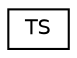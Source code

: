 digraph "类继承关系图"
{
  edge [fontname="Helvetica",fontsize="10",labelfontname="Helvetica",labelfontsize="10"];
  node [fontname="Helvetica",fontsize="10",shape=record];
  rankdir="LR";
  Node0 [label="TS",height=0.2,width=0.4,color="black", fillcolor="white", style="filled",URL="$struct_t_s.html"];
}
